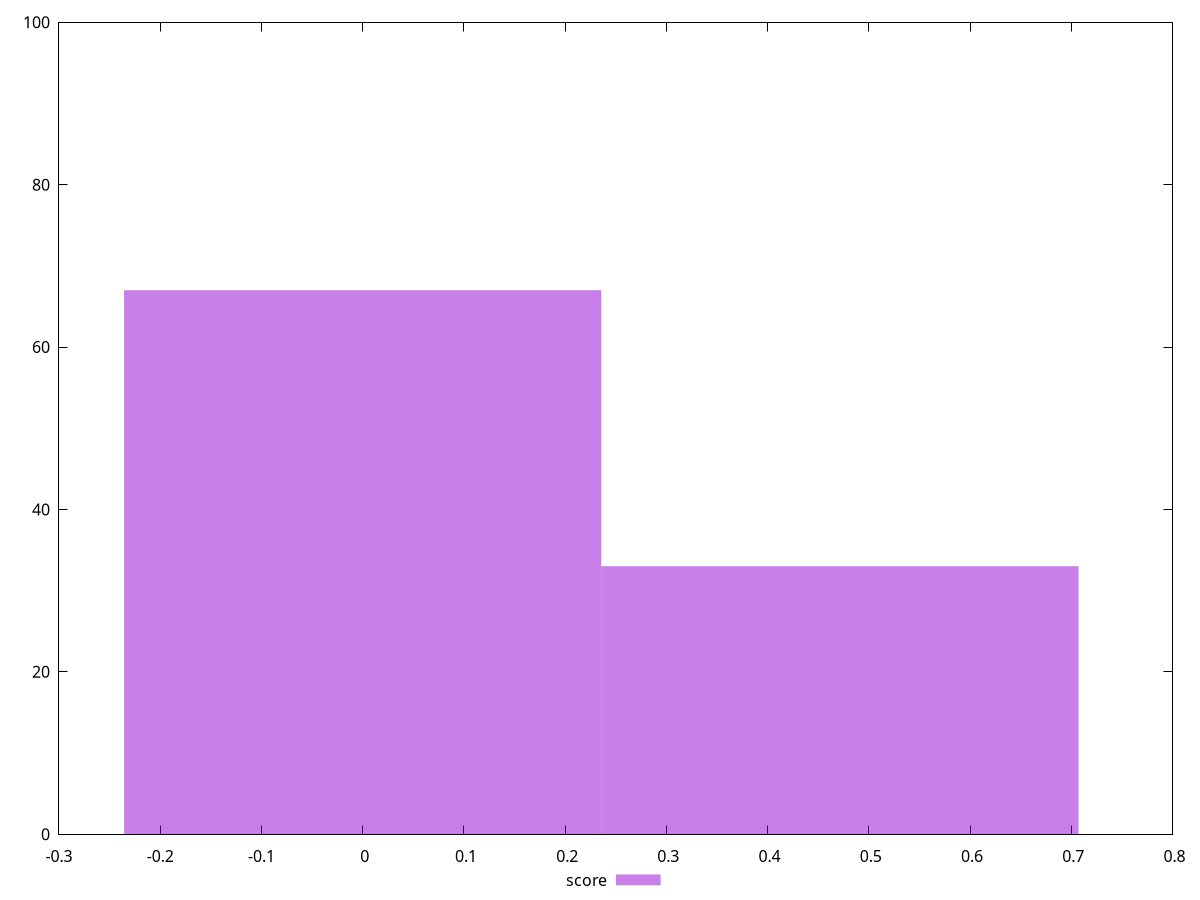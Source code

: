 reset
set terminal svg size 640, 490 enhanced background rgb 'white'
set output "report_00007_2020-12-11T15:55:29.892Z/cumulative-layout-shift/samples/pages/score/histogram.svg"

$score <<EOF
0.47147151327102327 33
0 67
EOF

set key outside below
set boxwidth 0.47147151327102327
set yrange [0:100]
set style fill transparent solid 0.5 noborder

plot \
  $score title "score" with boxes, \


reset